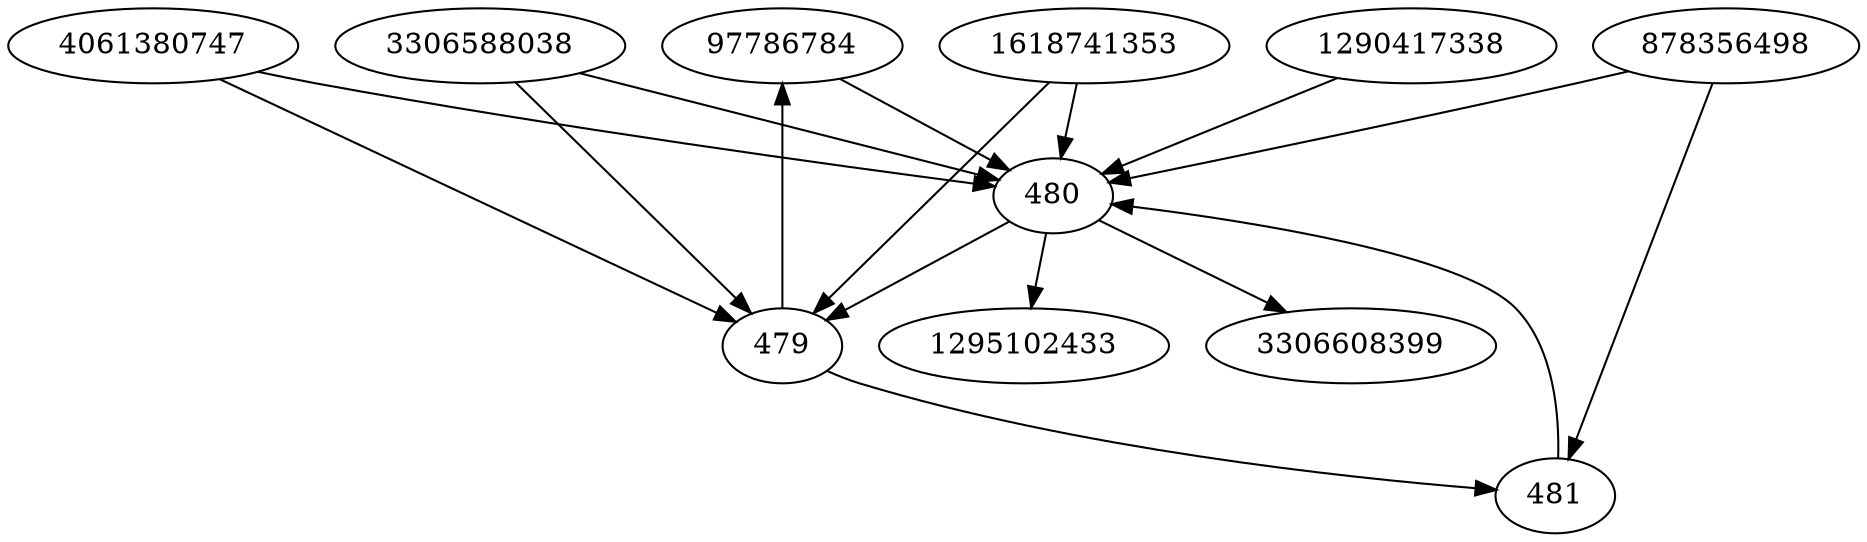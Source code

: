 strict digraph  {
97786784;
481;
1295102433;
480;
3306588038;
1618741353;
4061380747;
3306608399;
878356498;
1290417338;
479;
97786784 -> 480;
481 -> 480;
480 -> 479;
480 -> 3306608399;
480 -> 1295102433;
3306588038 -> 479;
3306588038 -> 480;
1618741353 -> 479;
1618741353 -> 480;
4061380747 -> 479;
4061380747 -> 480;
878356498 -> 480;
878356498 -> 481;
1290417338 -> 480;
479 -> 97786784;
479 -> 481;
}
